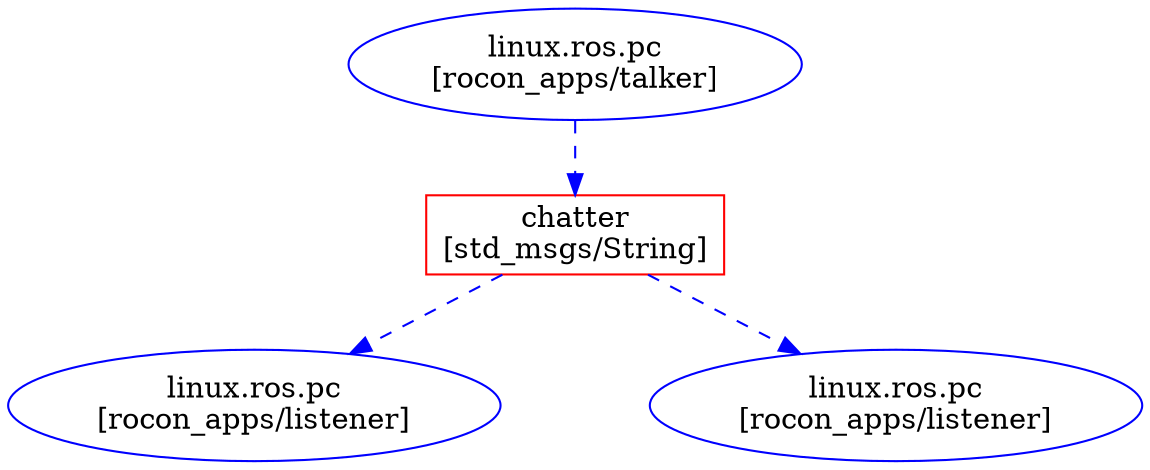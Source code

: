 digraph hierarchy {

	nodesep=1.0 // increases the separation between nodes

	node [color=Red]
	edge [color=Blue, style=dashed] //setup options

    // concert clients
    dude_foo [color=blue, shape=ellipse, label="linux.ros.pc\n[rocon_apps/listener]"]
    dude_bar [color=blue, shape=ellipse, label="linux.ros.pc\n[rocon_apps/listener]"]
    dudette  [color=blue, shape=ellipse, label="linux.ros.pc\n[rocon_apps/talker]"]
 
    // topics
    chatter [color=red, shape=box, label="chatter\n[std_msgs/String]"]
    
    // links
	{rank = same; dude_foo dude_bar }
	dudette->{ chatter }
    chatter->{ dude_foo }
    chatter->{ dude_bar }
}
